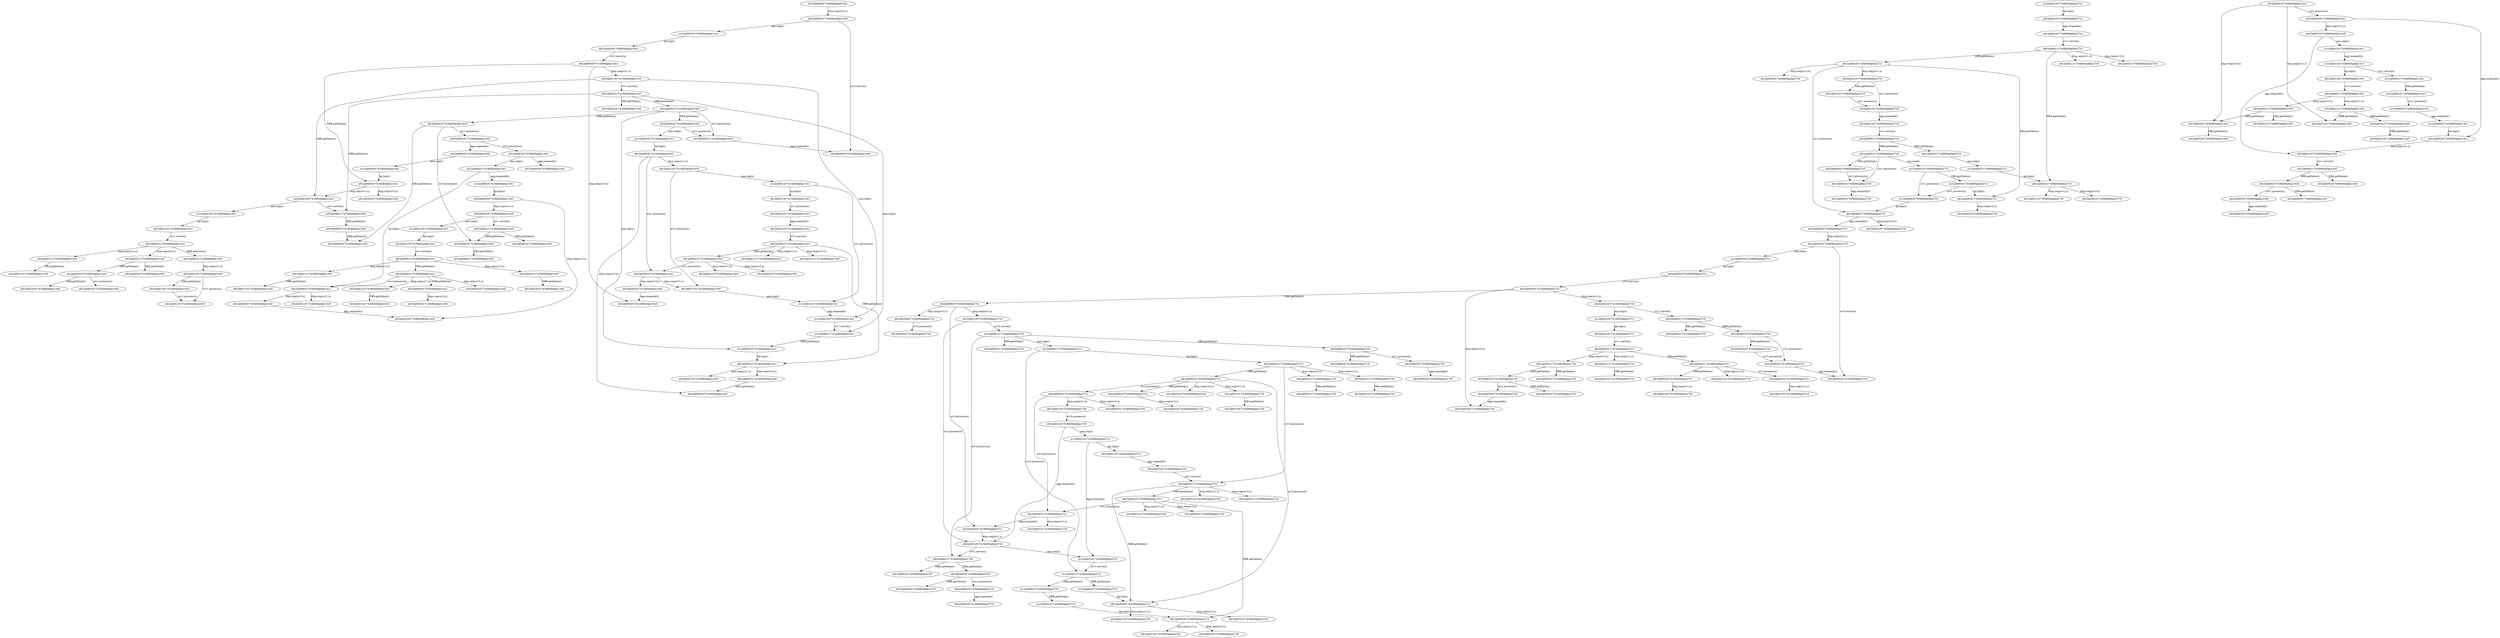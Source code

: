 digraph { 
a0c2q0d0s3v7w2k0b0g0po14s0->a0c2q0d0s3v7w3k0b0g0po14s0[label= "srv3.process(x)"];
a6c2q0d0s2v7w1k0b0g0po14s1->a6c2q0d0s5v7w1k0b0g0po14s1[label= "srv1.process(x)"];
a0c2q0d1s1v7w2k0b0g0po14s0->a0c2q0d1s2v7w2k0b0g0po14s0[label= "DBA.getData(x)"];
a0c2q0d3s3v7w2k0b0g0po14s0->a0c2q0d3s4v7w2k0b0g0po14s0[label= "DBA.getData(x)"];
a6c2q0d1s0v7w1k0b0g0po27s1->a6c2q0d0s1v7w1k0b0g0po27s1[label= "srv1.serve(x)"];
a6c2q0d0s2v7w0k0b0g0po27s1->a0c2q0d1s2v7w0k0b0g0po27s0[label= "disp.req(srv1,x)"];
a0c2q0d0s3v7w2k0b0g0po14s0->a0c2q0d0s4v7w2k0b0g0po14s0[label= "DBA.getData(x)"];
a0c2q0d3s0v7w0k0b0g0po27s0->a0c2q0d0s0v7w1k0b0g0po27s0[label= "srv3.serve(x)"];
a6c2q0d0s1v7w1k0b0g0po14s1->a0c2q0d1s1v7w1k0b0g0po14s0[label= "disp.req(srv1,x)"];
a6c2q0d0s5v7w1k0b0g0po14s1->a0c2q0d3s5v7w1k0b0g0po14s0[label= "disp.req(srv3,x)"];
a1c2q0d1s0v7w3k0b0g0po27s1->a1c2q0d0s1v7w3k0b0g0po27s1[label= "srv1.serve(x)"];
a0c2q0d1s5v7w0k0b0g0po27s0->a0c2q0d1s0v7w0k0b0g0po27s0[label= "agg.respond(y)"];
a0c2q0d1s0v7w1k0b0g0po27s0->a0c2q0d0s1v7w1k0b0g0po27s0[label= "srv1.serve(x)"];
a6c2q0d0s0v7w0k0b0g0po27s1->a0c2q0d3s0v7w0k0b0g0po27s0[label= "disp.req(srv3,x)"];
a6c2q0d0s4v7w3k0b0g0po27s1->a0c2q0d1s4v7w3k0b0g0po27s0[label= "disp.req(srv1,x)"];
a6c2q0d0s1v7w2k0b0g0po27s1->a0c2q0d1s1v7w2k0b0g0po27s0[label= "disp.req(srv1,x)"];
a6c2q0d0s1v7w1k0b0g0po27s1->a0c2q0d3s1v7w1k0b0g0po27s0[label= "disp.req(srv3,x)"];
a1c2q0d1s0v7w3k0b0g0po14s1->a6c2q0d1s0v7w3k0b0g0po14s1[label= "lgr.log(x)"];
a6c2q0d0s0v7w3k0b0g0po27s1->a0c2q0d1s0v7w3k0b0g0po27s0[label= "disp.req(srv1,x)"];
a0c2q0d1s0v7w1k0b0g0po14s0->a0c2q0d0s1v7w1k0b0g0po14s0[label= "srv1.serve(x)"];
a0c2q0d0s5v7w3k0b0g0po27s0->a0c2q0d0s0v7w3k0b0g0po27s0[label= "agg.respond(y)"];
a6c2q0d0s1v7w2k0b0g0po14s1->a0c2q0d1s1v7w2k0b0g0po14s0[label= "disp.req(srv1,x)"];
a0c2q0d0s1v7w1k0b0g0po27s0->a0c2q0d0s3v7w1k0b0g0po27s0[label= "DBB.getData(x)"];
a0c2q0d0s2v7w2k0b0g0po27s0->a0c2q0d0s4v7w2k0b0g0po27s0[label= "DBB.getData(x)"];
a0c2q0d1s1v7w1k0b0g0po27s0->a0c2q0d1s3v7w1k0b0g0po27s0[label= "DBB.getData(x)"];
a6c2q0d0s1v7w3k0b0g0po27s1->a0c2q0d1s1v7w3k0b0g0po27s0[label= "disp.req(srv1,x)"];
a1c2q0d0s3v7w0k0b0g0po27s1->a1c2q0d0s5v7w0k0b0g0po27s1[label= "srv1.process(x)"];
a0c2q0d3s1v7w2k0b0g0po14s0->a0c2q0d3s2v7w2k0b0g0po14s0[label= "DBA.getData(x)"];
a0c2q0d0s1v7w3k0b0g0po14s0->a0c2q0d0s2v7w3k0b0g0po14s0[label= "DBA.getData(x)"];
a6c2q0d0s1v7w3k0b0g0po27s1->a6c2q0d0s2v7w3k0b0g0po27s1[label= "DBA.getData(x)"];
a6c2q0d0s3v7w3k0b0g0po27s1->a0c2q0d3s3v7w3k0b0g0po27s0[label= "disp.req(srv3,x)"];
a6c2q0d0s4v7w3k0b0g0po14s1->a0c2q0d3s4v7w3k0b0g0po14s0[label= "disp.req(srv3,x)"];
a0c2q0d3s1v7w1k0b0g0po27s0->a0c2q0d3s3v7w1k0b0g0po27s0[label= "DBB.getData(x)"];
a0c2q0d0s5v7w2k0b0g0po14s0->a0c2q0d0s0v7w2k0b0g0po14s0[label= "agg.respond(y)"];
a6c2q0d0s2v7w1k0b0g0po14s1->a0c2q0d1s2v7w1k0b0g0po14s0[label= "disp.req(srv1,x)"];
a6c2q0d0s0v7w3k0b0g0po14s1->a0c2q0d3s0v7w3k0b0g0po14s0[label= "disp.req(srv3,x)"];
a1c2q0d0s3v7w1k0b0g0po14s1->a6c2q0d0s3v7w1k0b0g0po14s1[label= "lgr.log(x)"];
a6c2q0d0s5v7w3k0b0g0po27s1->a0c2q0d3s5v7w3k0b0g0po27s0[label= "disp.req(srv3,x)"];
a0c2q0d3s3v7w0k0b0g0po14s0->a0c2q0d3s4v7w0k0b0g0po14s0[label= "DBA.getData(x)"];
a6c2q0d0s3v7w0k0b0g0po27s1->a0c2q0d1s3v7w0k0b0g0po27s0[label= "disp.req(srv1,x)"];
a6c2q0d0s5v7w2k0b0g0po27s1->a0c2q0d1s5v7w2k0b0g0po27s0[label= "disp.req(srv1,x)"];
a6c2q0d0s1v7w2k0b0g0po27s1->a6c2q0d0s3v7w2k0b0g0po27s1[label= "DBB.getData(x)"];
a6c2q0d0s2v7w3k0b0g0po27s1->a0c2q0d1s2v7w3k0b0g0po27s0[label= "disp.req(srv1,x)"];
a6c2q0d0s0v7w2k0b0g0po14s1->a0c2q0d3s0v7w2k0b0g0po14s0[label= "disp.req(srv3,x)"];
a6c2q0d0s1v7w1k0b0g0po14s1->a0c2q0d3s1v7w1k0b0g0po14s0[label= "disp.req(srv3,x)"];
a0c2q0d0s5v7w3k0b0g0po14s0->a0c2q0d0s0v7w3k0b0g0po14s0[label= "agg.respond(y)"];
a6c2q0d0s4v7w2k0b0g0po27s1->a0c2q0d3s4v7w2k0b0g0po27s0[label= "disp.req(srv3,x)"];
a6c2q0d0s1v7w0k0b0g0po27s1->a0c2q0d1s1v7w0k0b0g0po27s0[label= "disp.req(srv1,x)"];
a6c2q0d0s5v7w3k0b0g0po14s1->a0c2q0d3s5v7w3k0b0g0po14s0[label= "disp.req(srv3,x)"];
a1c2q0d0s0v7w2k0b0g0po14s1->a6c2q0d0s0v7w2k0b0g0po14s1[label= "lgr.log(x)"];
a0c2q0d3s2v7w1k0b0g0po27s0->a0c2q0d3s5v7w1k0b0g0po27s0[label= "srv1.process(x)"];
a0c2q0d0s5v7w1k0b0g0po14s0->a0c2q0d0s0v7w1k0b0g0po14s0[label= "agg.respond(y)"];
a6c2q0d0s2v7w3k0b0g0po27s1->a6c2q0d0s4v7w3k0b0g0po27s1[label= "DBB.getData(x)"];
a0c2q0d0s4v7w1k0b0g0po14s0->a1c2q0d0s4v7w1k0b0g0po14s1[label= "ana.req(x)"];
a0c2q0d1s5v7w1k0b0g0po14s0->a1c2q0d1s5v7w1k0b0g0po14s1[label= "ana.req(x)"];
a0c2q0d1s0v7w3k0b0g0po14s0->a1c2q0d1s0v7w3k0b0g0po14s1[label= "ana.req(x)"];
a0c2q0d1s0v7w3k0b0g0po27s0->a0c2q0d0s1v7w3k0b0g0po27s0[label= "srv1.serve(x)"];
a0c2q0d1s3v7w2k0b0g0po27s0->a0c2q0d1s4v7w2k0b0g0po27s0[label= "DBA.getData(x)"];
a6c2q0d0s3v7w2k0b0g0po27s1->a6c2q0d0s4v7w2k0b0g0po27s1[label= "DBA.getData(x)"];
a6c2q0d0s2v7w3k0b0g0po27s1->a0c2q0d3s2v7w3k0b0g0po27s0[label= "disp.req(srv3,x)"];
a0c2q0d0s1v7w1k0b0g0po14s0->a0c2q0d0s1v7w2k0b0g0po14s0[label= "DBB.getData(x)"];
a0c2q0d0s3v7w1k0b0g0po27s0->a0c2q0d0s4v7w1k0b0g0po27s0[label= "DBA.getData(x)"];
a0c2q0d3s5v7w3k0b0g0po14s0->a0c2q0d3s0v7w3k0b0g0po14s0[label= "agg.respond(y)"];
a1c2q0d0s1v7w2k0b0g0po27s1->a1c2q0d0s1v7w3k0b0g0po27s1[label= "srv3.process(x)"];
a6c2q0d0s0v7w2k0b0g0po27s1->a6c2q0d0s0v7w3k0b0g0po27s1[label= "srv3.process(x)"];
a0c2q0d0s3v7w0k0b0g0po27s0->a0c2q0d0s4v7w0k0b0g0po27s0[label= "DBA.getData(x)"];
a0c2q0d0s2v7w2k0b0g0po14s0->a0c2q0d0s4v7w2k0b0g0po14s0[label= "DBB.getData(x)"];
a6c2q0d0s1v7w0k0b0g0po27s1->a6c2q0d0s2v7w0k0b0g0po27s1[label= "DBA.getData(x)"];
a1c2q0d0s4v7w0k0b0g0po27s1->a1c2q0d0s5v7w0k0b0g0po27s1[label= "srv1.process(x)"];
a1c2q0d1s0v7w1k0b0g0po14s1->a1c2q0d0s1v7w1k0b0g0po14s1[label= "srv1.serve(x)"];
a1c2q0d0s2v7w0k0b0g0po27s1->a6c2q0d0s2v7w0k0b0g0po27s1[label= "lgr.log(x)"];
a6c2q0d0s2v7w1k0b0g0po14s1->a0c2q0d3s2v7w1k0b0g0po14s0[label= "disp.req(srv3,x)"];
a1c2q0d0s4v7w1k0b0g0po14s1->a6c2q0d0s4v7w1k0b0g0po14s1[label= "lgr.log(x)"];
a0c2q0d3s1v7w0k0b0g0po14s0->a0c2q0d3s3v7w0k0b0g0po14s0[label= "DBB.getData(x)"];
a6c2q0d1s0v7w3k0b0g0po14s1->a6c2q0d0s1v7w3k0b0g0po14s1[label= "srv1.serve(x)"];
a0c2q0d0s3v7w0k0b0g0po14s0->a0c2q0d0s5v7w0k0b0g0po14s0[label= "srv1.process(x)"];
a6c2q0d0s1v7w2k0b0g0po14s1->a0c2q0d3s1v7w2k0b0g0po14s0[label= "disp.req(srv3,x)"];
a0c2q0d0s1v7w2k0b0g0po27s0->a0c2q0d0s3v7w2k0b0g0po27s0[label= "DBB.getData(x)"];
a6c2q0d0s5v7w0k0b0g0po14s1->a0c2q0d1s5v7w0k0b0g0po14s0[label= "disp.req(srv1,x)"];
a6c2q0d0s5v7w0k0b0g0po27s1->a0c2q0d3s5v7w0k0b0g0po27s0[label= "disp.req(srv3,x)"];
a6c2q0d0s4v7w1k0b0g0po27s1->a0c2q0d1s4v7w1k0b0g0po27s0[label= "disp.req(srv1,x)"];
a0c2q0d3s3v7w2k0b0g0po14s0->a0c2q0d3s5v7w2k0b0g0po14s0[label= "srv1.process(x)"];
a0c2q0d1s2v7w0k0b0g0po14s0->a0c2q0d1s4v7w0k0b0g0po14s0[label= "DBB.getData(x)"];
a0c2q0d0s1v7w1k0b0g0po14s0->a0c2q0d0s3v7w1k0b0g0po14s0[label= "DBB.getData(x)"];
a6c2q0d0s1v7w3k0b0g0po27s1->a0c2q0d3s1v7w3k0b0g0po27s0[label= "disp.req(srv3,x)"];
a6c2q0d0s5v7w1k0b0g0po27s1->a0c2q0d1s5v7w1k0b0g0po27s0[label= "disp.req(srv1,x)"];
a6c2q0d0s1v7w2k0b0g0po27s1->a0c2q0d3s1v7w2k0b0g0po27s0[label= "disp.req(srv3,x)"];
a6c2q0d0s5v7w3k0b0g0po27s1->a6c2q0d0s0v7w3k0b0g0po27s1[label= "agg.respond(y)"];
a1c2q0d0s4v7w3k0b0g0po27s1->a6c2q0d0s4v7w3k0b0g0po27s1[label= "lgr.log(x)"];
a1c2q0d0s5v7w0k0b0g0po14s1->a1c2q0d0s0v7w0k0b0g0po14s1[label= "agg.respond(y)"];
a0c2q0d0s5v7w1k0b0g0po27s0->a0c2q0d0s0v7w1k0b0g0po27s0[label= "agg.respond(y)"];
a6c2q0d0s3v7w2k0b0g0po27s1->a0c2q0d1s3v7w2k0b0g0po27s0[label= "disp.req(srv1,x)"];
a0c2q0d0s3v7w1k0b0g0po14s0->a0c2q0d0s4v7w1k0b0g0po14s0[label= "DBA.getData(x)"];
a0c2q0d1s0v7w1k0b0g0po27s0->a1c2q0d1s0v7w1k0b0g0po27s1[label= "ana.req(x)"];
a6c2q0d0s0v7w2k0b0g0po27s1->a0c2q0d1s0v7w2k0b0g0po27s0[label= "disp.req(srv1,x)"];
a6c2q0d0s5v7w0k0b0g0po27s1->a6c2q0d0s0v7w0k0b0g0po27s1[label= "agg.respond(y)"];
a6c2q0d0s2v7w1k0b0g0po27s1->a6c2q0d0s5v7w1k0b0g0po27s1[label= "srv1.process(x)"];
a0c2q0d3s3v7w1k0b0g0po14s0->a0c2q0d3s4v7w1k0b0g0po14s0[label= "DBA.getData(x)"];
a6c2q0d0s1v7w0k0b0g0po27s1->a0c2q0d3s1v7w0k0b0g0po27s0[label= "disp.req(srv3,x)"];
a0c2q0d0s0v7w2k0b0g0po14s0->a1c2q0d0s0v7w2k0b0g0po14s1[label= "ana.req(x)"];
a6c2q0d1s0v7w0k0b0g0po14s1->a6c2q0d0s1v7w0k0b0g0po14s1[label= "srv1.serve(x)"];
a0c2q0d1s2v7w3k0b0g0po14s0->a0c2q0d1s4v7w3k0b0g0po14s0[label= "DBB.getData(x)"];
a6c2q0d3s0v7w0k0b0g0po27s1->a6c2q0d0s0v7w1k0b0g0po27s1[label= "srv3.serve(x)"];
a6c2q0d0s3v7w0k0b0g0po14s1->a6c2q0d0s5v7w0k0b0g0po14s1[label= "srv1.process(x)"];
a0c2q0d0s3v7w1k0b0g0po27s0->a0c2q0d0s5v7w1k0b0g0po27s0[label= "srv1.process(x)"];
a0c2q0d3s1v7w0k0b0g0po14s0->a0c2q0d3s2v7w0k0b0g0po14s0[label= "DBA.getData(x)"];
a0c2q0d0s1v7w1k0b0g0po14s0->a0c2q0d0s2v7w1k0b0g0po14s0[label= "DBA.getData(x)"];
a6c2q0d0s3v7w0k0b0g0po14s1->a0c2q0d3s3v7w0k0b0g0po14s0[label= "disp.req(srv3,x)"];
a0c2q0d0s1v7w2k0b0g0po27s0->a1c2q0d0s1v7w2k0b0g0po27s1[label= "ana.req(x)"];
a6c2q0d1s5v7w0k0b0g0po27s1->a6c2q0d1s0v7w0k0b0g0po27s1[label= "agg.respond(y)"];
a0c2q0d3s5v7w1k0b0g0po14s0->a0c2q0d3s0v7w1k0b0g0po14s0[label= "agg.respond(y)"];
a6c2q0d0s3v7w1k0b0g0po14s1->a0c2q0d3s3v7w1k0b0g0po14s0[label= "disp.req(srv3,x)"];
a1c2q0d0s5v7w3k0b0g0po14s1->a6c2q0d0s5v7w3k0b0g0po14s1[label= "lgr.log(x)"];
a6c2q0d0s1v7w1k0b0g0po14s1->a6c2q0d0s2v7w1k0b0g0po14s1[label= "DBA.getData(x)"];
a6c2q0d0s4v7w3k0b0g0po27s1->a0c2q0d3s4v7w3k0b0g0po27s0[label= "disp.req(srv3,x)"];
a6c2q0d1s0v7w1k0b0g0po14s1->a6c2q0d0s1v7w1k0b0g0po14s1[label= "srv1.serve(x)"];
a6c2q0d0s3v7w0k0b0g0po27s1->a6c2q0d0s4v7w0k0b0g0po27s1[label= "DBA.getData(x)"];
a0c2q0d1s1v7w3k0b0g0po14s0->a0c2q0d1s3v7w3k0b0g0po14s0[label= "DBB.getData(x)"];
a6c2q0d0s0v7w1k0b0g0po27s1->a0c2q0d1s0v7w1k0b0g0po27s0[label= "disp.req(srv1,x)"];
a1c2q0d3s0v7w0k0b0g0po27s1->a6c2q0d3s0v7w0k0b0g0po27s1[label= "lgr.log(x)"];
a6c2q0d0s1v7w0k0b0g0po27s1->a6c2q0d0s3v7w0k0b0g0po27s1[label= "DBB.getData(x)"];
a0c2q0d3s1v7w3k0b0g0po14s0->a0c2q0d3s3v7w3k0b0g0po14s0[label= "DBB.getData(x)"];
a6c2q0d1s0v7w3k0b0g0po27s1->a6c2q0d0s1v7w3k0b0g0po27s1[label= "srv1.serve(x)"];
a0c2q0d0s1v7w2k0b0g0po27s0->a0c2q0d0s1v7w3k0b0g0po27s0[label= "srv3.process(x)"];
a0c2q0d0s3v7w1k0b0g0po14s0->a0c2q0d0s3v7w2k0b0g0po14s0[label= "DBB.getData(x)"];
a0c2q0d0s1v7w3k0b0g0po27s0->a0c2q0d0s3v7w3k0b0g0po27s0[label= "DBB.getData(x)"];
a6c2q0d0s3v7w2k0b0g0po27s1->a6c2q0d0s3v7w3k0b0g0po27s1[label= "srv3.process(x)"];
a0c2q0d0s4v7w0k0b0g0po27s0->a0c2q0d0s5v7w0k0b0g0po27s0[label= "srv1.process(x)"];
a0c2q0d1s0v7w3k0b0g0po27s0->a1c2q0d1s0v7w3k0b0g0po27s1[label= "ana.req(x)"];
a1c2q0d1s0v7w0k0b0g0po14s1->a1c2q0d0s1v7w0k0b0g0po14s1[label= "srv1.serve(x)"];
a0c2q0d1s4v7w0k0b0g0po27s0->a0c2q0d1s5v7w0k0b0g0po27s0[label= "srv1.process(x)"];
a0c2q0d0s2v7w3k0b0g0po27s0->a0c2q0d0s4v7w3k0b0g0po27s0[label= "DBB.getData(x)"];
a0c2q0d1s5v7w3k0b0g0po27s0->a0c2q0d1s0v7w3k0b0g0po27s0[label= "agg.respond(y)"];
a6c2q0d0s0v7w2k0b0g0po27s1->a0c2q0d3s0v7w2k0b0g0po27s0[label= "disp.req(srv3,x)"];
a0c2q0d0s2v7w0k0b0g0po27s0->a1c2q0d0s2v7w0k0b0g0po27s1[label= "ana.req(x)"];
a6c2q0d0s3v7w2k0b0g0po27s1->a0c2q0d3s3v7w2k0b0g0po27s0[label= "disp.req(srv3,x)"];
a0c2q0d1s5v7w3k0b0g0po27s0->a1c2q0d1s5v7w3k0b0g0po27s1[label= "ana.req(x)"];
a1c2q0d0s3v7w0k0b0g0po27s1->a1c2q0d0s4v7w0k0b0g0po27s1[label= "DBA.getData(x)"];
a0c2q0d1s3v7w2k0b0g0po14s0->a0c2q0d1s5v7w2k0b0g0po14s0[label= "srv1.process(x)"];
a6c2q0d0s4v7w1k0b0g0po14s1->a6c2q0d0s5v7w1k0b0g0po14s1[label= "srv1.process(x)"];
a0c2q0d1s0v7w1k0b0g0po14s0->a1c2q0d1s0v7w1k0b0g0po14s1[label= "ana.req(x)"];
a6c2q0d0s3v7w0k0b0g0po14s1->a0c2q0d1s3v7w0k0b0g0po14s0[label= "disp.req(srv1,x)"];
a0c2q0d3s1v7w2k0b0g0po14s0->a0c2q0d3s3v7w2k0b0g0po14s0[label= "DBB.getData(x)"];
a0c2q0d1s0v7w0k0b0g0po27s0->a0c2q0d0s1v7w0k0b0g0po27s0[label= "srv1.serve(x)"];
a0c2q0d1s4v7w1k0b0g0po14s0->a1c2q0d1s4v7w1k0b0g0po14s1[label= "ana.req(x)"];
a6c2q0d0s2v7w0k0b0g0po27s1->a0c2q0d3s2v7w0k0b0g0po27s0[label= "disp.req(srv3,x)"];
a6c2q0d0s3v7w2k0b0g0po27s1->a6c2q0d0s5v7w2k0b0g0po27s1[label= "srv1.process(x)"];
a1c2q0d0s1v7w1k0b0g0po14s1->a1c2q0d0s3v7w1k0b0g0po14s1[label= "DBB.getData(x)"];
a0c2q0d1s0v7w2k0b0g0po27s0->a0c2q0d0s1v7w2k0b0g0po27s0[label= "srv1.serve(x)"];
a6c2q0d0s2v7w3k0b0g0po14s1->a0c2q0d1s2v7w3k0b0g0po14s0[label= "disp.req(srv1,x)"];
a0c2q0d0s1v7w0k0b0g0po14s0->a0c2q0d0s2v7w0k0b0g0po14s0[label= "DBA.getData(x)"];
a6c2q0d0s5v7w2k0b0g0po27s1->a6c2q0d0s5v7w3k0b0g0po27s1[label= "srv3.process(x)"];
a0c2q0d3s0v7w0k0b0g0po14s0->a0c2q0d0s0v7w1k0b0g0po14s0[label= "srv3.serve(x)"];
a0c2q0d1s5v7w0k0b0g0po14s0->a1c2q0d1s5v7w0k0b0g0po14s1[label= "ana.req(x)"];
a1c2q0d0s2v7w3k0b0g0po27s1->a1c2q0d0s4v7w3k0b0g0po27s1[label= "DBB.getData(x)"];
a0c2q0d3s1v7w1k0b0g0po27s0->a0c2q0d3s2v7w1k0b0g0po27s0[label= "DBA.getData(x)"];
a0c2q0d0s2v7w3k0b0g0po27s0->a0c2q0d0s5v7w3k0b0g0po27s0[label= "srv1.process(x)"];
a6c2q0d0s0v7w1k0b0g0po14s1->a0c2q0d1s0v7w1k0b0g0po14s0[label= "disp.req(srv1,x)"];
a0c2q0d1s1v7w0k0b0g0po14s0->a0c2q0d1s3v7w0k0b0g0po14s0[label= "DBB.getData(x)"];
a0c2q0d1s5v7w2k0b0g0po27s0->a0c2q0d1s5v7w3k0b0g0po27s0[label= "srv3.process(x)"];
a0c2q0d3s1v7w2k0b0g0po27s0->a0c2q0d3s2v7w2k0b0g0po27s0[label= "DBA.getData(x)"];
a1c2q0d1s5v7w0k0b0g0po27s1->a6c2q0d1s5v7w0k0b0g0po27s1[label= "lgr.log(x)"];
a1c2q0d1s5v7w3k0b0g0po27s1->a6c2q0d1s5v7w3k0b0g0po27s1[label= "lgr.log(x)"];
a6c2q0d0s2v7w1k0b0g0po27s1->a0c2q0d1s2v7w1k0b0g0po27s0[label= "disp.req(srv1,x)"];
a1c2q0d1s0v7w0k0b0g0po14s1->a6c2q0d1s0v7w0k0b0g0po14s1[label= "lgr.log(x)"];
a0c2q0d0s1v7w2k0b0g0po14s0->a0c2q0d0s2v7w2k0b0g0po14s0[label= "DBA.getData(x)"];
a0c2q0d1s1v7w0k0b0g0po14s0->a0c2q0d1s2v7w0k0b0g0po14s0[label= "DBA.getData(x)"];
a6c2q0d0s0v7w1k0b0g0po14s1->a6c2q0d0s0v7w2k0b0g0po14s1[label= "DBB.getData(x)"];
a0c2q0d3s0v7w0k0b0g0po27s0->a1c2q0d3s0v7w0k0b0g0po27s1[label= "ana.req(x)"];
a1c2q0d3s0v7w0k0b0g0po14s1->a6c2q0d3s0v7w0k0b0g0po14s1[label= "lgr.log(x)"];
a6c2q0d0s3v7w1k0b0g0po14s1->a0c2q0d1s3v7w1k0b0g0po14s0[label= "disp.req(srv1,x)"];
a6c2q0d0s5v7w0k0b0g0po14s1->a6c2q0d0s0v7w0k0b0g0po14s1[label= "agg.respond(y)"];
a6c2q0d0s1v7w3k0b0g0po14s1->a6c2q0d0s2v7w3k0b0g0po14s1[label= "DBA.getData(x)"];
a0c2q0d0s5v7w3k0b0g0po14s0->a1c2q0d0s5v7w3k0b0g0po14s1[label= "ana.req(x)"];
a0c2q0d0s4v7w1k0b0g0po14s0->a0c2q0d0s5v7w1k0b0g0po14s0[label= "srv1.process(x)"];
a6c2q0d0s0v7w1k0b0g0po14s1->a0c2q0d3s0v7w1k0b0g0po14s0[label= "disp.req(srv3,x)"];
a1c2q0d0s1v7w0k0b0g0po14s1->a1c2q0d0s2v7w0k0b0g0po14s1[label= "DBA.getData(x)"];
a0c2q0d0s5v7w0k0b0g0po14s0->a0c2q0d0s0v7w0k0b0g0po14s0[label= "agg.respond(y)"];
a0c2q0d1s0v7w2k0b0g0po14s0->a0c2q0d0s1v7w2k0b0g0po14s0[label= "srv1.serve(x)"];
a6c2q0d0s3v7w0k0b0g0po27s1->a6c2q0d0s5v7w0k0b0g0po27s1[label= "srv1.process(x)"];
a1c2q0d1s5v7w1k0b0g0po14s1->a1c2q0d1s0v7w1k0b0g0po14s1[label= "agg.respond(y)"];
a6c2q0d0s2v7w3k0b0g0po14s1->a6c2q0d0s4v7w3k0b0g0po14s1[label= "DBB.getData(x)"];
a0c2q0d3s5v7w1k0b0g0po27s0->a0c2q0d3s0v7w1k0b0g0po27s0[label= "agg.respond(y)"];
a0c2q0d0s5v7w2k0b0g0po27s0->a0c2q0d0s0v7w2k0b0g0po27s0[label= "agg.respond(y)"];
a1c2q0d1s5v7w3k0b0g0po27s1->a1c2q0d1s0v7w3k0b0g0po27s1[label= "agg.respond(y)"];
a0c2q0d3s0v7w0k0b0g0po14s0->a1c2q0d3s0v7w0k0b0g0po14s1[label= "ana.req(x)"];
a0c2q0d1s0v7w0k0b0g0po14s0->a0c2q0d0s1v7w0k0b0g0po14s0[label= "srv1.serve(x)"];
a3c2q0d0s0v7w0k0b0g0po14s1->a0c2q0d3s0v7w0k0b0g0po14s0[label= "disp.req(srv3,x)"];
a6c2q0d0s5v7w1k0b0g0po14s1->a0c2q0d1s5v7w1k0b0g0po14s0[label= "disp.req(srv1,x)"];
a6c2q0d0s1v7w1k0b0g0po27s1->a0c2q0d1s1v7w1k0b0g0po27s0[label= "disp.req(srv1,x)"];
a0c2q0d0s3v7w1k0b0g0po14s0->a0c2q0d0s5v7w1k0b0g0po14s0[label= "srv1.process(x)"];
a1c2q0d0s1v7w3k0b0g0po27s1->a1c2q0d0s3v7w3k0b0g0po27s1[label= "DBB.getData(x)"];
a1c2q0d1s0v7w2k0b0g0po14s1->a6c2q0d1s0v7w2k0b0g0po14s1[label= "lgr.log(x)"];
a0c2q0d1s4v7w1k0b0g0po14s0->a0c2q0d1s5v7w1k0b0g0po14s0[label= "srv1.process(x)"];
a1c2q0d1s4v7w1k0b0g0po14s1->a6c2q0d1s4v7w1k0b0g0po14s1[label= "lgr.log(x)"];
a6c2q0d0s2v7w3k0b0g0po14s1->a6c2q0d0s5v7w3k0b0g0po14s1[label= "srv1.process(x)"];
a0c2q0d1s0v7w1k0b0g0po14s0->a0c2q0d1s0v7w2k0b0g0po14s0[label= "DBB.getData(x)"];
a0c2q0d1s0v7w2k0b0g0po14s0->a1c2q0d1s0v7w2k0b0g0po14s1[label= "ana.req(x)"];
a0c2q0d3s0v7w2k0b0g0po27s0->a0c2q0d3s0v7w3k0b0g0po27s0[label= "srv3.process(x)"];
a6c2q0d0s0v7w1k0b0g0po27s1->a0c2q0d3s0v7w1k0b0g0po27s0[label= "disp.req(srv3,x)"];
a6c2q0d0s0v7w3k0b0g0po14s1->a0c2q0d1s0v7w3k0b0g0po14s0[label= "disp.req(srv1,x)"];
a0c2q0d0s3v7w0k0b0g0po14s0->a0c2q0d0s4v7w0k0b0g0po14s0[label= "DBA.getData(x)"];
a1c2q0d0s4v7w0k0b0g0po27s1->a6c2q0d0s4v7w0k0b0g0po27s1[label= "lgr.log(x)"];
a1c2q0d1s0v7w1k0b0g0po27s1->a6c2q0d1s0v7w1k0b0g0po27s1[label= "lgr.log(x)"];
a6c2q0d0s1v7w3k0b0g0po14s1->a0c2q0d1s1v7w3k0b0g0po14s0[label= "disp.req(srv1,x)"];
a1c2q0d0s5v7w0k0b0g0po27s1->a6c2q0d0s5v7w0k0b0g0po27s1[label= "lgr.log(x)"];
a6c2q0d1s4v7w1k0b0g0po14s1->a6c2q0d1s5v7w1k0b0g0po14s1[label= "srv1.process(x)"];
a6c2q0d0s1v7w0k0b0g0po14s1->a0c2q0d1s1v7w0k0b0g0po14s0[label= "disp.req(srv1,x)"];
a6c2q0d1s0v7w0k0b0g0po27s1->a6c2q0d0s1v7w0k0b0g0po27s1[label= "srv1.serve(x)"];
a6c2q0d0s1v7w2k0b0g0po27s1->a6c2q0d0s1v7w3k0b0g0po27s1[label= "srv3.process(x)"];
a0c2q0d1s3v7w0k0b0g0po27s0->a0c2q0d1s4v7w0k0b0g0po27s0[label= "DBA.getData(x)"];
a0c2q0d0s3v7w0k0b0g0po27s0->a1c2q0d0s3v7w0k0b0g0po27s1[label= "ana.req(x)"];
a6c2q0d0s2v7w3k0b0g0po27s1->a6c2q0d0s5v7w3k0b0g0po27s1[label= "srv1.process(x)"];
a0c2q0d0s1v7w2k0b0g0po27s0->a0c2q0d0s2v7w2k0b0g0po27s0[label= "DBA.getData(x)"];
a0c2q0d0s1v7w0k0b0g0po27s0->a0c2q0d0s2v7w0k0b0g0po27s0[label= "DBA.getData(x)"];
a1c2q0d0s3v7w3k0b0g0po27s1->a6c2q0d0s3v7w3k0b0g0po27s1[label= "lgr.log(x)"];
a6c2q0d0s4v7w1k0b0g0po14s1->a0c2q0d1s4v7w1k0b0g0po14s0[label= "disp.req(srv1,x)"];
a0c2q0d1s3v7w0k0b0g0po27s0->a0c2q0d1s5v7w0k0b0g0po27s0[label= "srv1.process(x)"];
a6c2q0d0s3v7w0k0b0g0po27s1->a0c2q0d3s3v7w0k0b0g0po27s0[label= "disp.req(srv3,x)"];
a6c2q0d0s1v7w3k0b0g0po27s1->a6c2q0d0s3v7w3k0b0g0po27s1[label= "DBB.getData(x)"];
a0c2q0d0s5v7w2k0b0g0po14s0->a0c2q0d0s5v7w3k0b0g0po14s0[label= "srv3.process(x)"];
a0c2q0d0s1v7w3k0b0g0po27s0->a0c2q0d0s2v7w3k0b0g0po27s0[label= "DBA.getData(x)"];
a6c2q0d0s2v7w1k0b0g0po27s1->a6c2q0d0s4v7w1k0b0g0po27s1[label= "DBB.getData(x)"];
a1c2q0d0s1v7w3k0b0g0po27s1->a1c2q0d0s2v7w3k0b0g0po27s1[label= "DBA.getData(x)"];
a0c2q0d0s1v7w0k0b0g0po14s0->a0c2q0d0s3v7w0k0b0g0po14s0[label= "DBB.getData(x)"];
a0c2q0d1s0v7w3k0b0g0po14s0->a0c2q0d0s1v7w3k0b0g0po14s0[label= "srv1.serve(x)"];
a1c2q0d0s0v7w0k0b0g0po14s1->a6c2q0d0s0v7w0k0b0g0po14s1[label= "lgr.log(x)"];
a0c2q0d1s4v7w2k0b0g0po14s0->a0c2q0d1s5v7w2k0b0g0po14s0[label= "srv1.process(x)"];
a1c2q0d0s1v7w2k0b0g0po27s1->a6c2q0d0s1v7w2k0b0g0po27s1[label= "lgr.log(x)"];
a0c2q0d0s4v7w1k0b0g0po27s0->a0c2q0d0s5v7w1k0b0g0po27s0[label= "srv1.process(x)"];
a6c2q0d0s1v7w3k0b0g0po14s1->a0c2q0d3s1v7w3k0b0g0po14s0[label= "disp.req(srv3,x)"];
a6c2q0d1s0v7w2k0b0g0po14s1->a6c2q0d0s1v7w2k0b0g0po14s1[label= "srv1.serve(x)"];
a6c2q0d0s0v7w0k0b0g0po14s1->a0c2q0d1s0v7w0k0b0g0po14s0[label= "disp.req(srv1,x)"];
a0c2q0d0s5v7w0k0b0g0po27s0->a0c2q0d0s0v7w0k0b0g0po27s0[label= "agg.respond(y)"];
a1c2q0d0s5v7w3k0b0g0po14s1->a1c2q0d0s0v7w3k0b0g0po14s1[label= "agg.respond(y)"];
a0c2q0d0s1v7w0k0b0g0po27s0->a0c2q0d0s3v7w0k0b0g0po27s0[label= "DBB.getData(x)"];
a0c2q0d1s0v7w2k0b0g0po27s0->a0c2q0d1s0v7w3k0b0g0po27s0[label= "srv3.process(x)"];
a0c2q0d3s2v7w1k0b0g0po27s0->a0c2q0d3s4v7w1k0b0g0po27s0[label= "DBB.getData(x)"];
a6c2q0d0s1v7w2k0b0g0po14s1->a6c2q0d0s3v7w2k0b0g0po14s1[label= "DBB.getData(x)"];
a0c2q0d0s1v7w1k0b0g0po14s0->a1c2q0d0s1v7w1k0b0g0po14s1[label= "ana.req(x)"];
a6c2q0d0s0v7w2k0b0g0po14s1->a0c2q0d1s0v7w2k0b0g0po14s0[label= "disp.req(srv1,x)"];
a1c2q0d1s5v7w0k0b0g0po14s1->a1c2q0d1s0v7w0k0b0g0po14s1[label= "agg.respond(y)"];
a6c2q0d0s1v7w1k0b0g0po27s1->a6c2q0d0s2v7w1k0b0g0po27s1[label= "DBA.getData(x)"];
a6c2q0d0s5v7w3k0b0g0po14s1->a0c2q0d1s5v7w3k0b0g0po14s0[label= "disp.req(srv1,x)"];
a0c2q0d0s1v7w3k0b0g0po14s0->a0c2q0d0s3v7w3k0b0g0po14s0[label= "DBB.getData(x)"];
a0c2q0d0s3v7w2k0b0g0po14s0->a0c2q0d0s5v7w2k0b0g0po14s0[label= "srv1.process(x)"];
a6c2q0d3s0v7w0k0b0g0po14s1->a6c2q0d0s0v7w1k0b0g0po14s1[label= "srv3.serve(x)"];
a6c2q0d0s2v7w3k0b0g0po14s1->a0c2q0d3s2v7w3k0b0g0po14s0[label= "disp.req(srv3,x)"];
a0c2q0d0s3v7w1k0b0g0po14s0->a1c2q0d0s3v7w1k0b0g0po14s1[label= "ana.req(x)"];
a1c2q0d0s0v7w3k0b0g0po14s1->a6c2q0d0s0v7w3k0b0g0po14s1[label= "lgr.log(x)"];
a1c2q0d0s2v7w0k0b0g0po14s1->a1c2q0d0s5v7w0k0b0g0po14s1[label= "srv1.process(x)"];
a6c2q0d0s4v7w1k0b0g0po14s1->a0c2q0d3s4v7w1k0b0g0po14s0[label= "disp.req(srv3,x)"];
a0c2q0d0s1v7w1k0b0g0po27s0->a0c2q0d0s2v7w1k0b0g0po27s0[label= "DBA.getData(x)"];
a0c2q0d1s1v7w2k0b0g0po27s0->a0c2q0d1s2v7w2k0b0g0po27s0[label= "DBA.getData(x)"];
a6c2q0d0s3v7w3k0b0g0po27s1->a0c2q0d1s3v7w3k0b0g0po27s0[label= "disp.req(srv1,x)"];
a6c2q0d0s1v7w1k0b0g0po14s1->a6c2q0d0s3v7w1k0b0g0po14s1[label= "DBB.getData(x)"];
a0c2q0d1s5v7w0k0b0g0po14s0->a0c2q0d1s0v7w0k0b0g0po14s0[label= "agg.respond(y)"];
a6c2q0d1s5v7w1k0b0g0po14s1->a6c2q0d1s0v7w1k0b0g0po14s1[label= "agg.respond(y)"];
a0c2q0d0s3v7w0k0b0g0po27s0->a0c2q0d0s5v7w0k0b0g0po27s0[label= "srv1.process(x)"];
a0c2q0d0s3v7w3k0b0g0po14s0->a0c2q0d0s4v7w3k0b0g0po14s0[label= "DBA.getData(x)"];
a6c2q0d0s3v7w2k0b0g0po14s1->a0c2q0d1s3v7w2k0b0g0po14s0[label= "disp.req(srv1,x)"];
a0c2q0d1s3v7w2k0b0g0po14s0->a0c2q0d1s4v7w2k0b0g0po14s0[label= "DBA.getData(x)"];
a1c2q0d1s4v7w1k0b0g0po14s1->a1c2q0d1s5v7w1k0b0g0po14s1[label= "srv1.process(x)"];
a6c2q0d0s4v7w0k0b0g0po27s1->a0c2q0d3s4v7w0k0b0g0po27s0[label= "disp.req(srv3,x)"];
a6c2q0d0s5v7w2k0b0g0po27s1->a0c2q0d3s5v7w2k0b0g0po27s0[label= "disp.req(srv3,x)"];
a0c2q0d0s2v7w2k0b0g0po27s0->a0c2q0d0s5v7w2k0b0g0po27s0[label= "srv1.process(x)"];
a6c2q0d0s1v7w0k0b0g0po14s1->a0c2q0d3s1v7w0k0b0g0po14s0[label= "disp.req(srv3,x)"];
a6c2q0d0s0v7w1k0b0g0po27s1->a6c2q0d0s0v7w2k0b0g0po27s1[label= "DBB.getData(x)"];
a6c2q0d1s5v7w3k0b0g0po27s1->a6c2q0d1s0v7w3k0b0g0po27s1[label= "agg.respond(y)"];

}